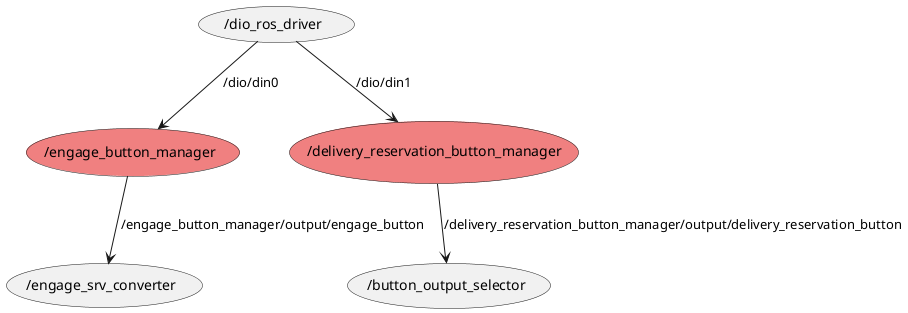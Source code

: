 @startuml

usecase "/dio_ros_driver"
usecase "/engage_button_manager" #LightCoral
usecase "/delivery_reservation_button_manager" #LightCoral
usecase "/engage_srv_converter"
usecase "/button_output_selector"

(/dio_ros_driver) --> (/engage_button_manager) : /dio/din0
(/engage_button_manager) --> (/engage_srv_converter) : /engage_button_manager/output/engage_button
(/dio_ros_driver) --> (/delivery_reservation_button_manager) : /dio/din1
(/delivery_reservation_button_manager) --> (/button_output_selector) : /delivery_reservation_button_manager/output/delivery_reservation_button

@enduml
